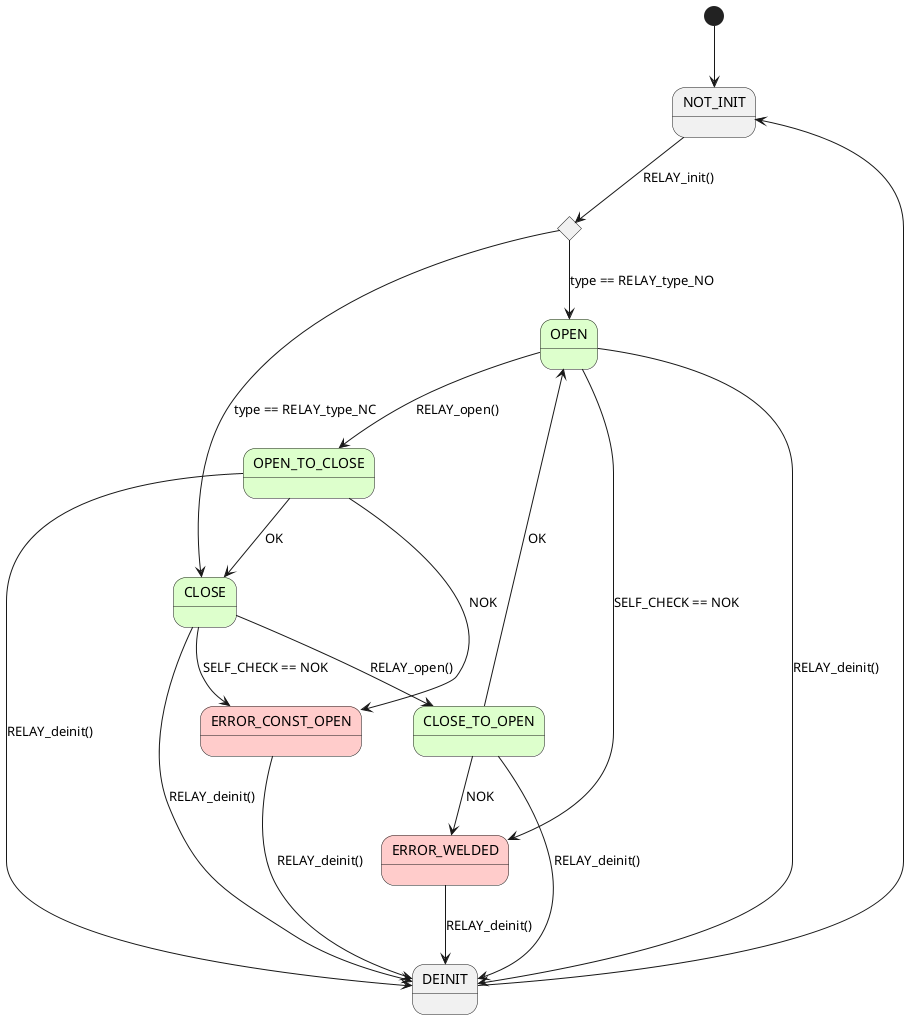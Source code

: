 @startuml
state NOT_INIT
state OPEN #dfc
state OPEN_TO_CLOSE #dfc
state CLOSE #dfc
state CLOSE_TO_OPEN #dfc
state ERROR_CONST_OPEN #ffcccb
state ERROR_WELDED #ffcccb
state DEINIT

state c <<choice>>

[*] --> NOT_INIT
NOT_INIT --> c : RELAY_init()
c --> OPEN : type == RELAY_type_NO
c --> CLOSE : type == RELAY_type_NC

OPEN --> OPEN_TO_CLOSE : RELAY_open()
OPEN --> ERROR_WELDED : SELF_CHECK == NOK
OPEN --> DEINIT : RELAY_deinit()

OPEN_TO_CLOSE --> CLOSE: OK
OPEN_TO_CLOSE --> ERROR_CONST_OPEN : NOK
OPEN_TO_CLOSE --> DEINIT : RELAY_deinit()

CLOSE --> CLOSE_TO_OPEN : RELAY_open()
CLOSE --> ERROR_CONST_OPEN : SELF_CHECK == NOK
CLOSE --> DEINIT : RELAY_deinit()

CLOSE_TO_OPEN --> OPEN: OK
CLOSE_TO_OPEN --> ERROR_WELDED : NOK
CLOSE_TO_OPEN --> DEINIT : RELAY_deinit()

ERROR_CONST_OPEN --> DEINIT : RELAY_deinit()

ERROR_WELDED --> DEINIT : RELAY_deinit()

DEINIT --> NOT_INIT
@enduml
